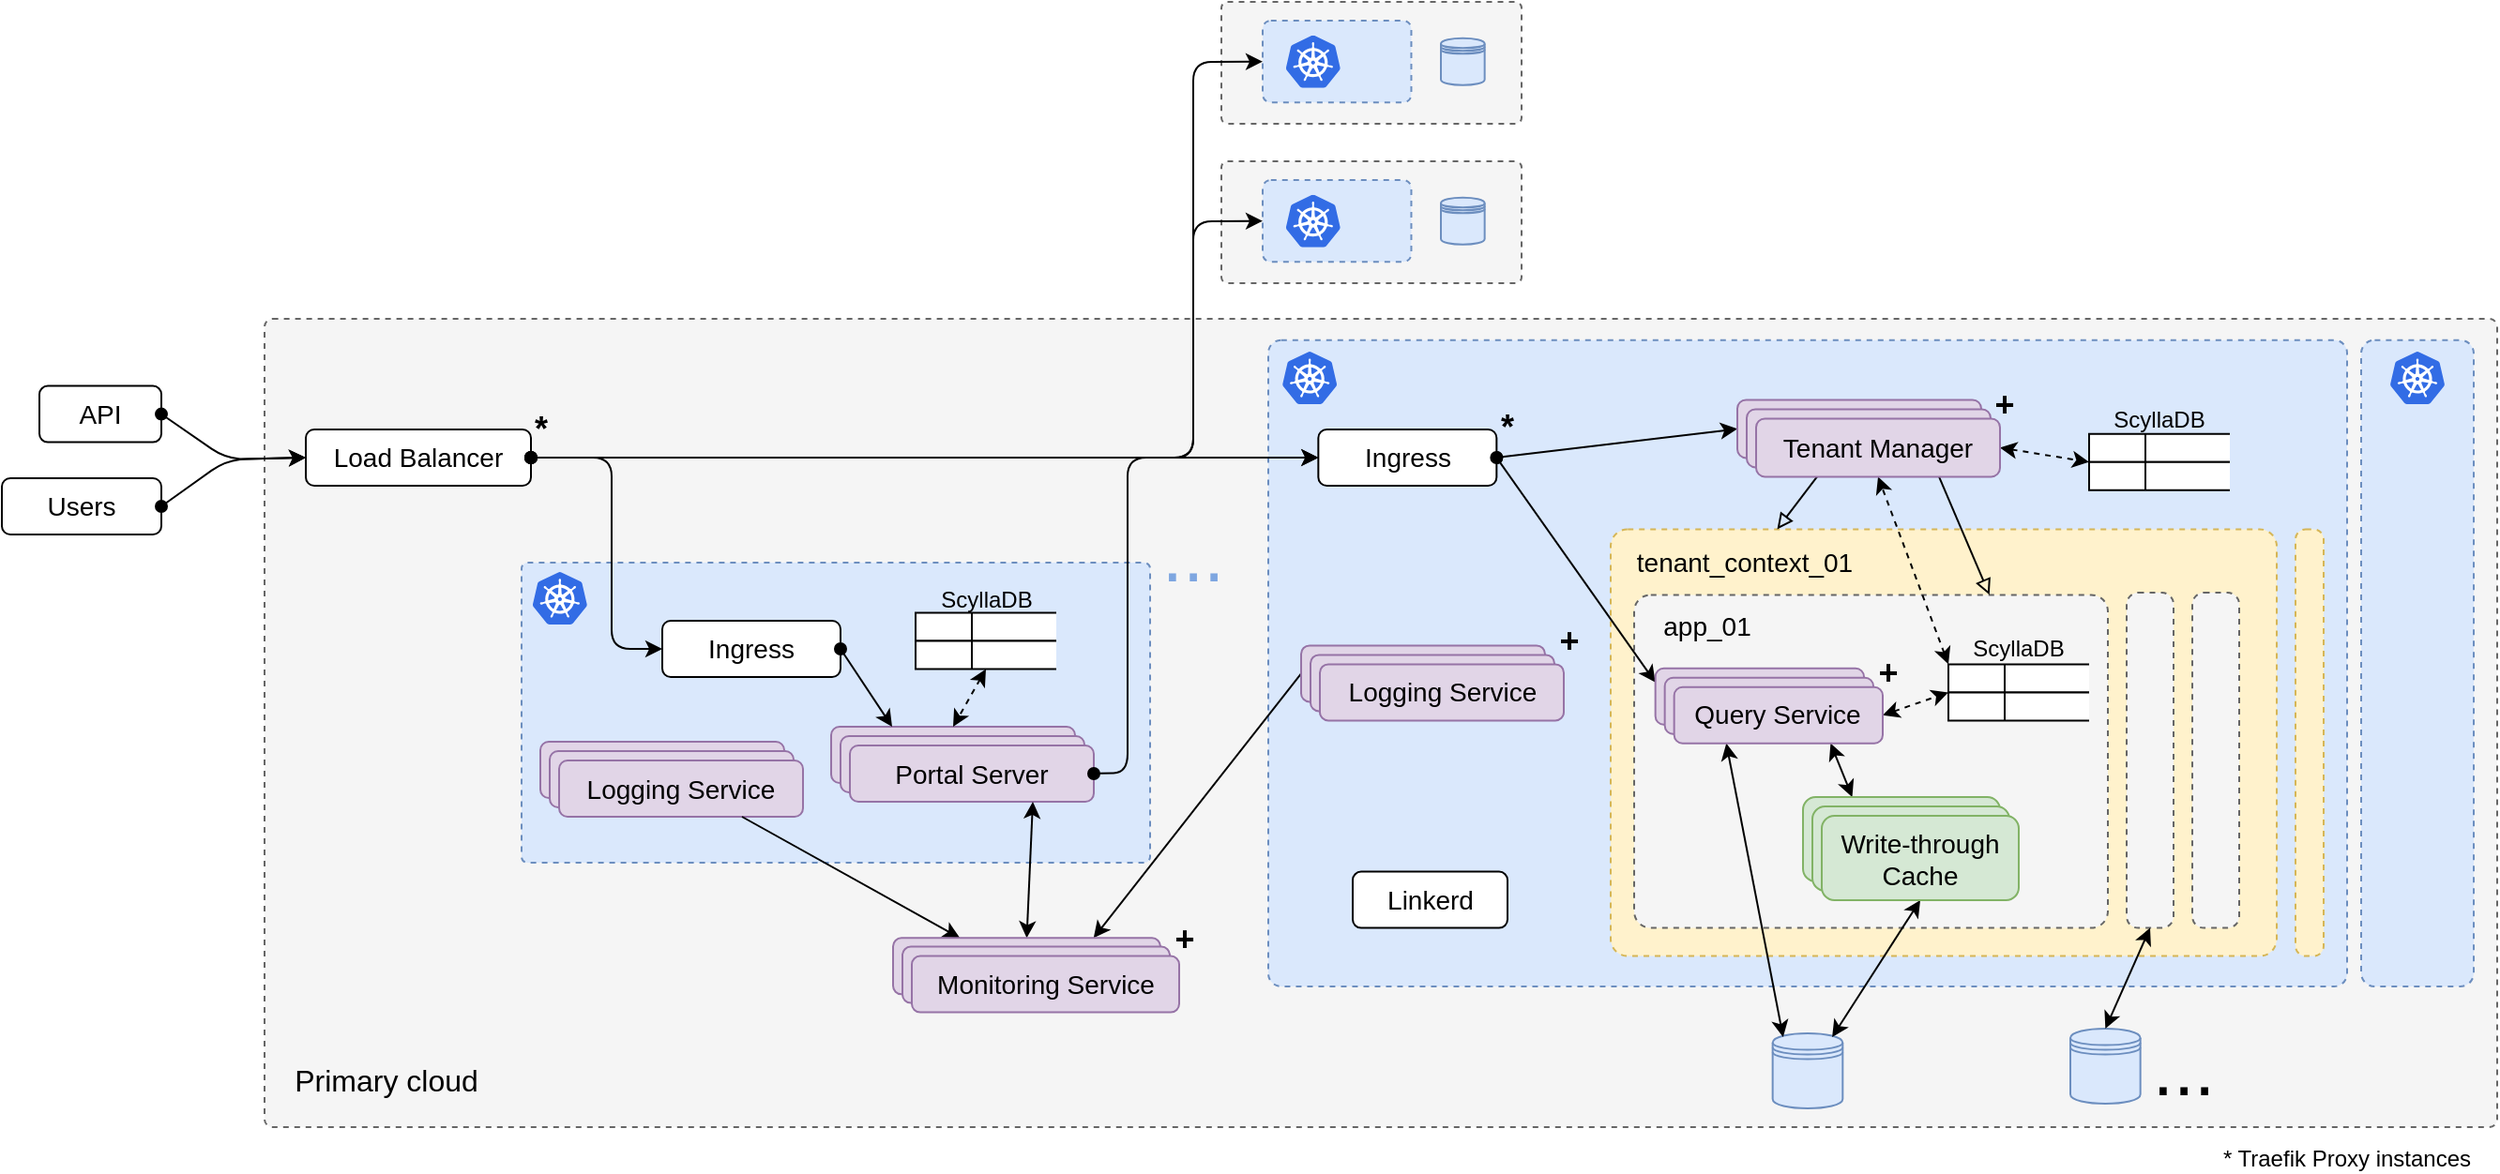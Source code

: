 <mxfile version="20.8.16" type="device" pages="4"><diagram name="Platform Architecture" id="13Lu5vKauLTbEhKu5yLn"><mxGraphModel dx="2421" dy="-1384" grid="1" gridSize="5" guides="1" tooltips="1" connect="1" arrows="1" fold="1" page="0" pageScale="1" pageWidth="1100" pageHeight="850" background="none" math="0" shadow="0"><root><mxCell id="0"/><mxCell id="1" parent="0"/><mxCell id="RDWX5XDD-FyfTgl7iB7s-86" value="" style="rounded=1;whiteSpace=wrap;html=1;strokeWidth=1;fontSize=14;fillColor=#f5f5f5;arcSize=1;strokeColor=#666666;fontColor=#333333;dashed=1;" parent="1" vertex="1"><mxGeometry x="100" y="2765" width="1190" height="431" as="geometry"/></mxCell><mxCell id="RDWX5XDD-FyfTgl7iB7s-33" value="" style="rounded=1;whiteSpace=wrap;html=1;strokeWidth=1;fontSize=14;fillColor=#dae8fc;strokeColor=#6c8ebf;arcSize=2;dashed=1;container=0;" parent="1" vertex="1"><mxGeometry x="635" y="2776.32" width="575" height="344.68" as="geometry"/></mxCell><mxCell id="RDWX5XDD-FyfTgl7iB7s-41" value="" style="rounded=1;whiteSpace=wrap;html=1;strokeWidth=1;fontSize=14;fillColor=#fff2cc;strokeColor=#d6b656;arcSize=4;dashed=1;" parent="1" vertex="1"><mxGeometry x="817.5" y="2877.19" width="355" height="227.61" as="geometry"/></mxCell><mxCell id="RDWX5XDD-FyfTgl7iB7s-43" value="" style="rounded=1;whiteSpace=wrap;html=1;strokeWidth=1;fontSize=14;arcSize=5;dashed=1;fillColor=#f5f5f5;fontColor=#333333;strokeColor=#666666;" parent="1" vertex="1"><mxGeometry x="830.0" y="2912.19" width="252.5" height="177.61" as="geometry"/></mxCell><mxCell id="RDWX5XDD-FyfTgl7iB7s-60" value="app_01" style="text;html=1;strokeColor=none;fillColor=none;align=center;verticalAlign=middle;whiteSpace=wrap;rounded=0;fontSize=14;" parent="1" vertex="1"><mxGeometry x="840.0" y="2919.57" width="57.5" height="18.42" as="geometry"/></mxCell><mxCell id="RDWX5XDD-FyfTgl7iB7s-89" value="API" style="rounded=1;whiteSpace=wrap;html=1;strokeWidth=1;fontSize=14;fillColor=default;" parent="1" vertex="1"><mxGeometry x="-20" y="2800.8" width="65" height="30" as="geometry"/></mxCell><mxCell id="RDWX5XDD-FyfTgl7iB7s-95" value="" style="sketch=0;aspect=fixed;html=1;points=[];align=center;image;fontSize=12;image=img/lib/mscae/Kubernetes.svg;rounded=1;dashed=1;strokeWidth=1;fillColor=default;" parent="1" vertex="1"><mxGeometry x="642.5" y="2782.52" width="29.17" height="28" as="geometry"/></mxCell><mxCell id="RDWX5XDD-FyfTgl7iB7s-106" value="tenant_context_01" style="text;html=1;strokeColor=none;fillColor=none;align=center;verticalAlign=middle;whiteSpace=wrap;rounded=0;fontSize=14;" parent="1" vertex="1"><mxGeometry x="825.0" y="2885.99" width="127.5" height="18.42" as="geometry"/></mxCell><mxCell id="RDWX5XDD-FyfTgl7iB7s-109" value="" style="rounded=1;whiteSpace=wrap;html=1;strokeWidth=1;fontSize=14;fillColor=#fff2cc;strokeColor=#d6b656;arcSize=36;dashed=1;" parent="1" vertex="1"><mxGeometry x="1182.5" y="2877.19" width="15" height="227.61" as="geometry"/></mxCell><mxCell id="RDWX5XDD-FyfTgl7iB7s-110" value="" style="rounded=1;whiteSpace=wrap;html=1;strokeWidth=1;fontSize=14;arcSize=25;dashed=1;fillColor=#f5f5f5;fontColor=#333333;strokeColor=#666666;" parent="1" vertex="1"><mxGeometry x="1092.5" y="2911" width="25" height="178.8" as="geometry"/></mxCell><mxCell id="RDWX5XDD-FyfTgl7iB7s-124" value="" style="endArrow=classic;startArrow=classic;html=1;rounded=0;fontSize=14;exitX=0.75;exitY=1;exitDx=0;exitDy=0;entryX=0.25;entryY=0;entryDx=0;entryDy=0;" parent="1" source="6iRF-5b4tnG1aE91RQTD-7" target="RDWX5XDD-FyfTgl7iB7s-117" edge="1"><mxGeometry width="50" height="50" relative="1" as="geometry"><mxPoint x="902.5" y="3138.19" as="sourcePoint"/><mxPoint x="952.5" y="3088.19" as="targetPoint"/></mxGeometry></mxCell><mxCell id="RDWX5XDD-FyfTgl7iB7s-127" value="" style="endArrow=classic;startArrow=classic;html=1;rounded=0;fontSize=14;exitX=1;exitY=0.5;exitDx=0;exitDy=0;entryX=0;entryY=1;entryDx=0;entryDy=0;dashed=1;" parent="1" source="6iRF-5b4tnG1aE91RQTD-7" target="RDWX5XDD-FyfTgl7iB7s-143" edge="1"><mxGeometry width="50" height="50" relative="1" as="geometry"><mxPoint x="962.5" y="2978.19" as="sourcePoint"/><mxPoint x="982.5" y="3013.88" as="targetPoint"/></mxGeometry></mxCell><mxCell id="RDWX5XDD-FyfTgl7iB7s-129" value="" style="endArrow=classic;startArrow=classic;html=1;rounded=0;dashed=1;fontSize=14;exitX=0;exitY=0;exitDx=0;exitDy=0;entryX=0.5;entryY=1;entryDx=0;entryDy=0;" parent="1" source="RDWX5XDD-FyfTgl7iB7s-143" target="6iRF-5b4tnG1aE91RQTD-11" edge="1"><mxGeometry width="50" height="50" relative="1" as="geometry"><mxPoint x="977.5" y="2723.19" as="sourcePoint"/><mxPoint x="921.5" y="2850.19" as="targetPoint"/></mxGeometry></mxCell><mxCell id="RDWX5XDD-FyfTgl7iB7s-140" value="" style="group" parent="1" vertex="1" connectable="0"><mxGeometry x="1072.5" y="2803.19" width="75" height="53.19" as="geometry"/></mxCell><mxCell id="RDWX5XDD-FyfTgl7iB7s-135" value="&lt;font style=&quot;font-size: 12px;&quot;&gt;ScyllaDB&lt;/font&gt;" style="text;html=1;strokeColor=none;fillColor=none;align=center;verticalAlign=middle;whiteSpace=wrap;rounded=0;fontSize=14;" parent="RDWX5XDD-FyfTgl7iB7s-140" vertex="1"><mxGeometry x="7.5" width="60" height="30" as="geometry"/></mxCell><mxCell id="RDWX5XDD-FyfTgl7iB7s-132" value="" style="html=1;dashed=0;whitespace=wrap;shape=mxgraph.dfd.dataStoreID;align=left;spacingLeft=3;points=[[0,0],[0.5,0],[1,0],[0,0.5],[1,0.5],[0,1],[0.5,1],[1,1]];rounded=1;strokeWidth=1;fontSize=14;fillColor=default;" parent="RDWX5XDD-FyfTgl7iB7s-140" vertex="1"><mxGeometry y="23.19" width="75" height="15" as="geometry"/></mxCell><mxCell id="RDWX5XDD-FyfTgl7iB7s-133" value="" style="html=1;dashed=0;whitespace=wrap;shape=mxgraph.dfd.dataStoreID;align=left;spacingLeft=3;points=[[0,0],[0.5,0],[1,0],[0,0.5],[1,0.5],[0,1],[0.5,1],[1,1]];rounded=1;strokeWidth=1;fontSize=14;fillColor=default;" parent="RDWX5XDD-FyfTgl7iB7s-140" vertex="1"><mxGeometry y="38.19" width="75" height="15" as="geometry"/></mxCell><mxCell id="RDWX5XDD-FyfTgl7iB7s-141" value="" style="group;rounded=1;strokeWidth=1;fontSize=12;fillColor=none;" parent="1" vertex="1" connectable="0"><mxGeometry x="997.5" y="2926" width="75" height="53.19" as="geometry"/></mxCell><mxCell id="RDWX5XDD-FyfTgl7iB7s-142" value="ScyllaDB" style="text;html=1;strokeColor=none;fillColor=none;align=center;verticalAlign=middle;whiteSpace=wrap;rounded=0;fontSize=12;" parent="RDWX5XDD-FyfTgl7iB7s-141" vertex="1"><mxGeometry x="7.5" width="60" height="30" as="geometry"/></mxCell><mxCell id="RDWX5XDD-FyfTgl7iB7s-143" value="" style="html=1;dashed=0;whitespace=wrap;shape=mxgraph.dfd.dataStoreID;align=left;spacingLeft=3;points=[[0,0],[0.5,0],[1,0],[0,0.5],[1,0.5],[0,1],[0.5,1],[1,1]];rounded=1;strokeWidth=1;fontSize=14;fillColor=default;" parent="RDWX5XDD-FyfTgl7iB7s-141" vertex="1"><mxGeometry y="23.19" width="75" height="15" as="geometry"/></mxCell><mxCell id="RDWX5XDD-FyfTgl7iB7s-144" value="" style="html=1;dashed=0;whitespace=wrap;shape=mxgraph.dfd.dataStoreID;align=left;spacingLeft=3;points=[[0,0],[0.5,0],[1,0],[0,0.5],[1,0.5],[0,1],[0.5,1],[1,1]];rounded=1;strokeWidth=1;fontSize=14;fillColor=default;" parent="RDWX5XDD-FyfTgl7iB7s-141" vertex="1"><mxGeometry y="38.19" width="75" height="15" as="geometry"/></mxCell><mxCell id="RDWX5XDD-FyfTgl7iB7s-150" value="" style="rounded=1;whiteSpace=wrap;html=1;strokeWidth=1;fontSize=14;arcSize=25;dashed=1;fillColor=#f5f5f5;fontColor=#333333;strokeColor=#666666;" parent="1" vertex="1"><mxGeometry x="1127.5" y="2911" width="25" height="178.8" as="geometry"/></mxCell><mxCell id="RDWX5XDD-FyfTgl7iB7s-151" value="" style="endArrow=classic;startArrow=classic;html=1;rounded=0;dashed=1;fontSize=12;exitX=1;exitY=0.5;exitDx=0;exitDy=0;entryX=0;entryY=0;entryDx=0;entryDy=0;" parent="1" source="6iRF-5b4tnG1aE91RQTD-11" target="RDWX5XDD-FyfTgl7iB7s-133" edge="1"><mxGeometry width="50" height="50" relative="1" as="geometry"><mxPoint x="1000.0" y="2703.19" as="sourcePoint"/><mxPoint x="1050" y="2653.19" as="targetPoint"/></mxGeometry></mxCell><mxCell id="RDWX5XDD-FyfTgl7iB7s-153" value="" style="shape=datastore;whiteSpace=wrap;html=1;rounded=1;strokeWidth=1;fontSize=12;fillColor=#dae8fc;strokeColor=#6c8ebf;" parent="1" vertex="1"><mxGeometry x="903.83" y="3146" width="37.33" height="40" as="geometry"/></mxCell><mxCell id="RDWX5XDD-FyfTgl7iB7s-159" value="" style="rounded=1;whiteSpace=wrap;html=1;strokeWidth=1;fontSize=14;fillColor=#dae8fc;strokeColor=#6c8ebf;arcSize=12;dashed=1;" parent="1" vertex="1"><mxGeometry x="1217.5" y="2776.32" width="60" height="344.68" as="geometry"/></mxCell><mxCell id="RDWX5XDD-FyfTgl7iB7s-160" value="" style="sketch=0;aspect=fixed;html=1;points=[];align=center;image;fontSize=12;image=img/lib/mscae/Kubernetes.svg;rounded=1;dashed=1;strokeWidth=1;fillColor=default;" parent="1" vertex="1"><mxGeometry x="1232.92" y="2782.52" width="29.17" height="28" as="geometry"/></mxCell><mxCell id="RDWX5XDD-FyfTgl7iB7s-222" value="" style="endArrow=classic;html=1;rounded=0;fontSize=14;startArrow=oval;startFill=1;exitX=1;exitY=0.5;exitDx=0;exitDy=0;entryX=0;entryY=0.25;entryDx=0;entryDy=0;" parent="1" source="RDWX5XDD-FyfTgl7iB7s-37" target="RDWX5XDD-FyfTgl7iB7s-45" edge="1"><mxGeometry width="50" height="50" relative="1" as="geometry"><mxPoint x="756.67" y="2877" as="sourcePoint"/><mxPoint x="862.5" y="2876.69" as="targetPoint"/></mxGeometry></mxCell><mxCell id="OccZ6awrL17pNe-fuhJc-18" value="" style="endArrow=classic;startArrow=classic;html=1;rounded=0;fontSize=14;exitX=0.25;exitY=1;exitDx=0;exitDy=0;entryX=0.15;entryY=0.05;entryDx=0;entryDy=0;entryPerimeter=0;" parent="1" source="6iRF-5b4tnG1aE91RQTD-7" target="RDWX5XDD-FyfTgl7iB7s-153" edge="1"><mxGeometry width="50" height="50" relative="1" as="geometry"><mxPoint x="867.497" y="3027.58" as="sourcePoint"/><mxPoint x="876.54" y="3071" as="targetPoint"/></mxGeometry></mxCell><mxCell id="RDWX5XDD-FyfTgl7iB7s-125" value="" style="endArrow=classic;startArrow=classic;html=1;rounded=0;fontSize=14;entryX=0.5;entryY=1;entryDx=0;entryDy=0;exitX=0.85;exitY=0.05;exitDx=0;exitDy=0;strokeWidth=1;exitPerimeter=0;" parent="1" source="RDWX5XDD-FyfTgl7iB7s-153" target="6iRF-5b4tnG1aE91RQTD-9" edge="1"><mxGeometry width="50" height="50" relative="1" as="geometry"><mxPoint x="951.64" y="3216" as="sourcePoint"/><mxPoint x="957.5" y="3346" as="targetPoint"/></mxGeometry></mxCell><mxCell id="AYlEcRTt_3G5RMjaq9cM-1" value="&lt;b&gt;&lt;font style=&quot;font-size: 18px;&quot;&gt;*&lt;/font&gt;&lt;/b&gt;" style="text;html=1;strokeColor=none;fillColor=none;align=center;verticalAlign=middle;whiteSpace=wrap;rounded=0;fontSize=12;" parent="1" vertex="1"><mxGeometry x="754.5" y="2815.8" width="15" height="15" as="geometry"/></mxCell><mxCell id="AYlEcRTt_3G5RMjaq9cM-4" value="&lt;font style=&quot;font-size: 12px;&quot;&gt;* Traefik Proxy instances&lt;/font&gt;" style="text;html=1;strokeColor=none;fillColor=none;align=center;verticalAlign=middle;whiteSpace=wrap;rounded=0;fontSize=12;" parent="1" vertex="1"><mxGeometry x="1130.0" y="3205" width="160" height="15" as="geometry"/></mxCell><mxCell id="y9n_tLY46rqI0sZf5Gn6-2" value="" style="endArrow=block;html=1;rounded=0;strokeWidth=1;fontFamily=Helvetica;fontSize=10;fontColor=default;exitX=0.75;exitY=1;exitDx=0;exitDy=0;entryX=0.75;entryY=0;entryDx=0;entryDy=0;endFill=0;startArrow=none;startFill=0;" parent="1" source="6iRF-5b4tnG1aE91RQTD-11" target="RDWX5XDD-FyfTgl7iB7s-43" edge="1"><mxGeometry width="50" height="50" relative="1" as="geometry"><mxPoint x="722.5" y="3064.8" as="sourcePoint"/><mxPoint x="772.5" y="3014.8" as="targetPoint"/></mxGeometry></mxCell><mxCell id="RDWX5XDD-FyfTgl7iB7s-37" value="Ingress" style="rounded=1;whiteSpace=wrap;html=1;strokeWidth=1;fontSize=14;fillColor=default;" parent="1" vertex="1"><mxGeometry x="661.67" y="2824" width="95" height="30" as="geometry"/></mxCell><mxCell id="y9n_tLY46rqI0sZf5Gn6-9" value="" style="endArrow=block;html=1;rounded=0;strokeWidth=1;fontFamily=Helvetica;fontSize=10;fontColor=default;exitX=0.25;exitY=1;exitDx=0;exitDy=0;entryX=0.25;entryY=0;entryDx=0;entryDy=0;endFill=0;" parent="1" source="6iRF-5b4tnG1aE91RQTD-11" target="RDWX5XDD-FyfTgl7iB7s-41" edge="1"><mxGeometry width="50" height="50" relative="1" as="geometry"><mxPoint x="892.5" y="2909.8" as="sourcePoint"/><mxPoint x="942.5" y="2859.8" as="targetPoint"/></mxGeometry></mxCell><mxCell id="y9n_tLY46rqI0sZf5Gn6-10" value="" style="shape=datastore;whiteSpace=wrap;html=1;rounded=1;strokeWidth=1;fontSize=12;fillColor=#dae8fc;strokeColor=#6c8ebf;" parent="1" vertex="1"><mxGeometry x="1062.5" y="3143.5" width="37.33" height="40" as="geometry"/></mxCell><mxCell id="y9n_tLY46rqI0sZf5Gn6-12" value="" style="endArrow=classic;startArrow=classic;html=1;rounded=0;strokeWidth=1;fontFamily=Helvetica;fontSize=10;fontColor=default;entryX=0.5;entryY=1;entryDx=0;entryDy=0;exitX=0.5;exitY=0;exitDx=0;exitDy=0;" parent="1" source="y9n_tLY46rqI0sZf5Gn6-10" target="RDWX5XDD-FyfTgl7iB7s-110" edge="1"><mxGeometry width="50" height="50" relative="1" as="geometry"><mxPoint x="1072.5" y="3266" as="sourcePoint"/><mxPoint x="1122.5" y="3216" as="targetPoint"/></mxGeometry></mxCell><mxCell id="y9n_tLY46rqI0sZf5Gn6-16" value="&lt;font style=&quot;font-size: 40px;&quot;&gt;...&lt;/font&gt;" style="text;html=1;strokeColor=none;fillColor=none;align=center;verticalAlign=middle;whiteSpace=wrap;rounded=0;fontSize=10;fontFamily=Helvetica;fontColor=default;" parent="1" vertex="1"><mxGeometry x="1092.5" y="3141" width="60" height="45" as="geometry"/></mxCell><mxCell id="y9n_tLY46rqI0sZf5Gn6-17" style="edgeStyle=orthogonalEdgeStyle;rounded=0;orthogonalLoop=1;jettySize=auto;html=1;exitX=0.5;exitY=1;exitDx=0;exitDy=0;strokeWidth=1;fontFamily=Helvetica;fontSize=40;fontColor=default;startArrow=oval;startFill=1;" parent="1" source="y9n_tLY46rqI0sZf5Gn6-16" target="y9n_tLY46rqI0sZf5Gn6-16" edge="1"><mxGeometry relative="1" as="geometry"/></mxCell><mxCell id="gndjf9A4749m74AImuGC-2" value="" style="group;arcSize=0;" parent="1" vertex="1" connectable="0"><mxGeometry x="610" y="2596" width="160" height="65" as="geometry"/></mxCell><mxCell id="gndjf9A4749m74AImuGC-3" value="" style="rounded=1;whiteSpace=wrap;html=1;strokeWidth=1;fontSize=14;fillColor=#f5f5f5;arcSize=5;strokeColor=#666666;fontColor=#333333;dashed=1;" parent="gndjf9A4749m74AImuGC-2" vertex="1"><mxGeometry width="160" height="65" as="geometry"/></mxCell><mxCell id="gndjf9A4749m74AImuGC-4" value="" style="rounded=1;whiteSpace=wrap;html=1;strokeWidth=1;fontSize=14;fillColor=#dae8fc;strokeColor=#6c8ebf;arcSize=10;dashed=1;" parent="gndjf9A4749m74AImuGC-2" vertex="1"><mxGeometry x="22" y="10" width="79.23" height="43.68" as="geometry"/></mxCell><mxCell id="gndjf9A4749m74AImuGC-5" value="" style="sketch=0;aspect=fixed;html=1;points=[];align=center;image;fontSize=12;image=img/lib/mscae/Kubernetes.svg;rounded=1;dashed=1;strokeWidth=1;fillColor=default;" parent="gndjf9A4749m74AImuGC-2" vertex="1"><mxGeometry x="34.307" y="17.84" width="29.17" height="28" as="geometry"/></mxCell><mxCell id="gndjf9A4749m74AImuGC-6" value="" style="shape=datastore;whiteSpace=wrap;html=1;rounded=1;strokeWidth=1;fontSize=12;fillColor=#dae8fc;strokeColor=#6c8ebf;" parent="gndjf9A4749m74AImuGC-2" vertex="1"><mxGeometry x="117" y="19.34" width="23.33" height="25" as="geometry"/></mxCell><mxCell id="GyIweR9CD8-MbjPU6KSw-1" value="" style="rounded=1;whiteSpace=wrap;html=1;strokeWidth=1;fontSize=14;fillColor=#dae8fc;strokeColor=#6c8ebf;arcSize=2;dashed=1;container=0;" parent="1" vertex="1"><mxGeometry x="237" y="2895" width="335" height="160" as="geometry"/></mxCell><mxCell id="RDWX5XDD-FyfTgl7iB7s-40" value="Load Balancer" style="rounded=1;whiteSpace=wrap;html=1;strokeWidth=1;fontSize=14;fillColor=default;" parent="1" vertex="1"><mxGeometry x="122" y="2824" width="120" height="30" as="geometry"/></mxCell><mxCell id="RDWX5XDD-FyfTgl7iB7s-87" value="&lt;font style=&quot;font-size: 16px;&quot;&gt;Primary cloud&lt;/font&gt;" style="text;html=1;strokeColor=none;fillColor=none;align=center;verticalAlign=middle;whiteSpace=wrap;rounded=0;fontSize=14;" parent="1" vertex="1"><mxGeometry x="115" y="3156" width="100" height="30" as="geometry"/></mxCell><mxCell id="RDWX5XDD-FyfTgl7iB7s-94" value="" style="endArrow=classic;html=1;rounded=0;fontSize=14;startArrow=oval;startFill=1;exitX=1;exitY=0.5;exitDx=0;exitDy=0;entryX=0;entryY=0.5;entryDx=0;entryDy=0;" parent="1" source="RDWX5XDD-FyfTgl7iB7s-40" target="RDWX5XDD-FyfTgl7iB7s-37" edge="1"><mxGeometry width="50" height="50" relative="1" as="geometry"><mxPoint x="250.0" y="2799" as="sourcePoint"/><mxPoint x="328" y="2799" as="targetPoint"/></mxGeometry></mxCell><mxCell id="AYlEcRTt_3G5RMjaq9cM-3" value="&lt;b&gt;&lt;font style=&quot;font-size: 18px;&quot;&gt;*&lt;/font&gt;&lt;/b&gt;" style="text;html=1;strokeColor=none;fillColor=none;align=center;verticalAlign=middle;whiteSpace=wrap;rounded=0;fontSize=12;" parent="1" vertex="1"><mxGeometry x="239.5" y="2816.19" width="15" height="15" as="geometry"/></mxCell><mxCell id="dkst31sD9ACUbi-pTjOm-6" value="" style="endArrow=classic;html=1;fontSize=14;startArrow=oval;startFill=1;entryX=0;entryY=0.5;entryDx=0;entryDy=0;exitX=1;exitY=0.5;exitDx=0;exitDy=0;rounded=1;" parent="1" source="RDWX5XDD-FyfTgl7iB7s-40" target="gndjf9A4749m74AImuGC-4" edge="1"><mxGeometry width="50" height="50" relative="1" as="geometry"><mxPoint x="468" y="2881" as="sourcePoint"/><mxPoint x="578.77" y="2627.84" as="targetPoint"/><Array as="points"><mxPoint x="595" y="2839"/><mxPoint x="595" y="2628"/></Array></mxGeometry></mxCell><mxCell id="RDWX5XDD-FyfTgl7iB7s-90" value="" style="endArrow=classic;html=1;rounded=1;fontSize=14;startArrow=oval;startFill=1;exitX=1;exitY=0.5;exitDx=0;exitDy=0;entryX=0;entryY=0.5;entryDx=0;entryDy=0;" parent="1" source="RDWX5XDD-FyfTgl7iB7s-89" target="RDWX5XDD-FyfTgl7iB7s-40" edge="1"><mxGeometry width="50" height="50" relative="1" as="geometry"><mxPoint x="80" y="2825" as="sourcePoint"/><mxPoint x="160" y="2839" as="targetPoint"/><Array as="points"><mxPoint x="80" y="2840"/></Array></mxGeometry></mxCell><mxCell id="GyIweR9CD8-MbjPU6KSw-3" value="" style="sketch=0;aspect=fixed;html=1;points=[];align=center;image;fontSize=12;image=img/lib/mscae/Kubernetes.svg;rounded=1;dashed=1;strokeWidth=1;fillColor=default;" parent="1" vertex="1"><mxGeometry x="242.83" y="2900" width="29.17" height="28" as="geometry"/></mxCell><mxCell id="GyIweR9CD8-MbjPU6KSw-9" value="" style="endArrow=classic;html=1;rounded=0;fontSize=14;startArrow=oval;startFill=1;exitX=1;exitY=0.5;exitDx=0;exitDy=0;entryX=0;entryY=0.5;entryDx=0;entryDy=0;" parent="1" source="RDWX5XDD-FyfTgl7iB7s-37" target="RDWX5XDD-FyfTgl7iB7s-23" edge="1"><mxGeometry width="50" height="50" relative="1" as="geometry"><mxPoint x="756.67" y="2877" as="sourcePoint"/><mxPoint x="827.5" y="2804.3" as="targetPoint"/></mxGeometry></mxCell><mxCell id="GyIweR9CD8-MbjPU6KSw-6" value="" style="endArrow=classic;html=1;rounded=1;fontSize=14;startArrow=oval;startFill=1;entryX=0;entryY=0.5;entryDx=0;entryDy=0;exitX=1;exitY=0.5;exitDx=0;exitDy=0;" parent="1" source="RDWX5XDD-FyfTgl7iB7s-40" target="iUEphsFziNv8feVCyu11-1" edge="1"><mxGeometry width="50" height="50" relative="1" as="geometry"><mxPoint x="230" y="2841" as="sourcePoint"/><mxPoint x="115" y="2844" as="targetPoint"/><Array as="points"><mxPoint x="285" y="2839"/><mxPoint x="285" y="2941"/></Array></mxGeometry></mxCell><mxCell id="GyIweR9CD8-MbjPU6KSw-15" value="Users" style="rounded=1;whiteSpace=wrap;html=1;strokeWidth=1;fontSize=14;fillColor=default;" parent="1" vertex="1"><mxGeometry x="-40" y="2850" width="85" height="30" as="geometry"/></mxCell><mxCell id="GyIweR9CD8-MbjPU6KSw-16" value="" style="endArrow=classic;html=1;rounded=1;fontSize=14;startArrow=oval;startFill=1;exitX=1;exitY=0.5;exitDx=0;exitDy=0;entryX=0;entryY=0.5;entryDx=0;entryDy=0;" parent="1" source="GyIweR9CD8-MbjPU6KSw-15" target="RDWX5XDD-FyfTgl7iB7s-40" edge="1"><mxGeometry width="50" height="50" relative="1" as="geometry"><mxPoint x="50" y="2844" as="sourcePoint"/><mxPoint x="107.5" y="2953.88" as="targetPoint"/><Array as="points"><mxPoint x="80" y="2840"/></Array></mxGeometry></mxCell><mxCell id="WnIZvKVjI9IbXjmmvEm0-1" value="" style="group" parent="1" vertex="1" connectable="0"><mxGeometry x="402" y="2982.5" width="140" height="40" as="geometry"/></mxCell><mxCell id="y9n_tLY46rqI0sZf5Gn6-18" value="Tenant Manager" style="rounded=1;whiteSpace=wrap;html=1;hachureGap=4;strokeWidth=1;fontFamily=Helvetica;fontSize=14;labelBackgroundColor=none;container=0;fillColor=#e1d5e7;strokeColor=#9673a6;" parent="WnIZvKVjI9IbXjmmvEm0-1" vertex="1"><mxGeometry width="130" height="30" as="geometry"/></mxCell><mxCell id="y9n_tLY46rqI0sZf5Gn6-19" value="Tenant Manager" style="rounded=1;whiteSpace=wrap;html=1;hachureGap=4;strokeWidth=1;fontFamily=Helvetica;fontSize=14;labelBackgroundColor=none;container=0;fillColor=#e1d5e7;strokeColor=#9673a6;" parent="WnIZvKVjI9IbXjmmvEm0-1" vertex="1"><mxGeometry x="5" y="5" width="130" height="30" as="geometry"/></mxCell><mxCell id="y9n_tLY46rqI0sZf5Gn6-20" value="Portal Server" style="rounded=1;whiteSpace=wrap;html=1;hachureGap=4;strokeWidth=1;fontFamily=Helvetica;fontSize=14;labelBackgroundColor=none;container=0;fillColor=#e1d5e7;strokeColor=#9673a6;" parent="WnIZvKVjI9IbXjmmvEm0-1" vertex="1"><mxGeometry x="10" y="10" width="130" height="30" as="geometry"/></mxCell><mxCell id="WnIZvKVjI9IbXjmmvEm0-2" value="" style="endArrow=classic;html=1;rounded=1;strokeWidth=1;fontFamily=Helvetica;fontSize=14;fontColor=#000000;exitX=0.75;exitY=1;exitDx=0;exitDy=0;entryX=0.5;entryY=0;entryDx=0;entryDy=0;startArrow=classic;startFill=1;" parent="1" source="y9n_tLY46rqI0sZf5Gn6-20" target="RDWX5XDD-FyfTgl7iB7s-210" edge="1"><mxGeometry width="50" height="50" relative="1" as="geometry"><mxPoint x="15" y="3026" as="sourcePoint"/><mxPoint x="65" y="2976" as="targetPoint"/></mxGeometry></mxCell><mxCell id="WnIZvKVjI9IbXjmmvEm0-7" value="" style="endArrow=classic;html=1;rounded=1;strokeWidth=1;fontFamily=Helvetica;fontSize=14;fontColor=#000000;exitX=0;exitY=0.5;exitDx=0;exitDy=0;entryX=0.75;entryY=0;entryDx=0;entryDy=0;" parent="1" source="QqTjyxue5NFbDKTm1wYa-1" target="RDWX5XDD-FyfTgl7iB7s-210" edge="1"><mxGeometry width="50" height="50" relative="1" as="geometry"><mxPoint x="726.08" y="2861.2" as="sourcePoint"/><mxPoint x="743.08" y="2811.2" as="targetPoint"/></mxGeometry></mxCell><mxCell id="GyIweR9CD8-MbjPU6KSw-8" value="" style="endArrow=classic;html=1;rounded=1;fontSize=14;startArrow=oval;startFill=1;exitX=1;exitY=0.5;exitDx=0;exitDy=0;entryX=0;entryY=0.5;entryDx=0;entryDy=0;" parent="1" source="y9n_tLY46rqI0sZf5Gn6-20" target="RDWX5XDD-FyfTgl7iB7s-37" edge="1"><mxGeometry width="50" height="50" relative="1" as="geometry"><mxPoint x="-37" y="2844" as="sourcePoint"/><mxPoint x="28" y="2844" as="targetPoint"/><Array as="points"><mxPoint x="560" y="3007"/><mxPoint x="560" y="2839"/></Array></mxGeometry></mxCell><mxCell id="vUIQ_2Nw32egdsmKc1tf-1" value="" style="group" parent="1" vertex="1" connectable="0"><mxGeometry x="920.0" y="3020" width="115" height="55" as="geometry"/></mxCell><mxCell id="RDWX5XDD-FyfTgl7iB7s-117" value="Write-through&lt;br&gt;Cache" style="rounded=1;whiteSpace=wrap;html=1;strokeWidth=1;fontSize=14;fillColor=#d5e8d4;strokeColor=#82b366;" parent="vUIQ_2Nw32egdsmKc1tf-1" vertex="1"><mxGeometry width="105" height="45" as="geometry"/></mxCell><mxCell id="6iRF-5b4tnG1aE91RQTD-8" value="Write-through&lt;br&gt;Cache" style="rounded=1;whiteSpace=wrap;html=1;strokeWidth=1;fontSize=14;fillColor=#d5e8d4;strokeColor=#82b366;" parent="vUIQ_2Nw32egdsmKc1tf-1" vertex="1"><mxGeometry x="5" y="5" width="105" height="45" as="geometry"/></mxCell><mxCell id="6iRF-5b4tnG1aE91RQTD-9" value="Write-through&lt;br&gt;Cache" style="rounded=1;whiteSpace=wrap;html=1;strokeWidth=1;fontSize=14;fillColor=#d5e8d4;strokeColor=#82b366;" parent="vUIQ_2Nw32egdsmKc1tf-1" vertex="1"><mxGeometry x="10" y="10" width="105" height="45" as="geometry"/></mxCell><mxCell id="TZ_eQfiv-NWPgR1YP82P-1" value="" style="group" parent="1" vertex="1" connectable="0"><mxGeometry x="885.0" y="2803.19" width="150" height="46" as="geometry"/></mxCell><mxCell id="RDWX5XDD-FyfTgl7iB7s-23" value="Tenant Manager" style="rounded=1;whiteSpace=wrap;html=1;hachureGap=4;strokeWidth=1;fontFamily=Helvetica;fontSize=14;labelBackgroundColor=none;container=0;fillColor=#e1d5e7;strokeColor=#9673a6;" parent="TZ_eQfiv-NWPgR1YP82P-1" vertex="1"><mxGeometry y="5" width="130" height="31" as="geometry"/></mxCell><mxCell id="6iRF-5b4tnG1aE91RQTD-10" value="Tenant Manager" style="rounded=1;whiteSpace=wrap;html=1;hachureGap=4;strokeWidth=1;fontFamily=Helvetica;fontSize=14;labelBackgroundColor=none;container=0;fillColor=#e1d5e7;strokeColor=#9673a6;" parent="TZ_eQfiv-NWPgR1YP82P-1" vertex="1"><mxGeometry x="5" y="10" width="130" height="31" as="geometry"/></mxCell><mxCell id="6iRF-5b4tnG1aE91RQTD-11" value="Tenant Manager" style="rounded=1;whiteSpace=wrap;html=1;hachureGap=4;strokeWidth=1;fontFamily=Helvetica;fontSize=14;labelBackgroundColor=none;container=0;fillColor=#e1d5e7;strokeColor=#9673a6;" parent="TZ_eQfiv-NWPgR1YP82P-1" vertex="1"><mxGeometry x="10" y="15" width="130" height="31" as="geometry"/></mxCell><mxCell id="y9n_tLY46rqI0sZf5Gn6-23" value="&lt;b&gt;&lt;font style=&quot;font-size: 18px;&quot;&gt;+&lt;/font&gt;&lt;/b&gt;" style="text;html=1;strokeColor=none;fillColor=none;align=center;verticalAlign=middle;whiteSpace=wrap;rounded=0;fontSize=12;" parent="TZ_eQfiv-NWPgR1YP82P-1" vertex="1"><mxGeometry x="135" width="15" height="15" as="geometry"/></mxCell><mxCell id="TZ_eQfiv-NWPgR1YP82P-2" value="" style="group" parent="1" vertex="1" connectable="0"><mxGeometry x="841.33" y="2946.38" width="131.17" height="45" as="geometry"/></mxCell><mxCell id="RDWX5XDD-FyfTgl7iB7s-45" value="Query Service" style="rounded=1;whiteSpace=wrap;html=1;strokeWidth=1;fontSize=14;fillColor=#e1d5e7;strokeColor=#9673a6;" parent="TZ_eQfiv-NWPgR1YP82P-2" vertex="1"><mxGeometry y="5" width="111.17" height="30" as="geometry"/></mxCell><mxCell id="RDWX5XDD-FyfTgl7iB7s-154" value="&lt;b&gt;&lt;font style=&quot;font-size: 18px;&quot;&gt;+&lt;/font&gt;&lt;/b&gt;" style="text;html=1;strokeColor=none;fillColor=none;align=center;verticalAlign=middle;whiteSpace=wrap;rounded=0;fontSize=12;" parent="TZ_eQfiv-NWPgR1YP82P-2" vertex="1"><mxGeometry x="116.17" width="15" height="15" as="geometry"/></mxCell><mxCell id="6iRF-5b4tnG1aE91RQTD-3" value="Query Service" style="rounded=1;whiteSpace=wrap;html=1;strokeWidth=1;fontSize=14;fillColor=#e1d5e7;strokeColor=#9673a6;" parent="TZ_eQfiv-NWPgR1YP82P-2" vertex="1"><mxGeometry x="5" y="10" width="111.17" height="30" as="geometry"/></mxCell><mxCell id="6iRF-5b4tnG1aE91RQTD-7" value="Query Service" style="rounded=1;whiteSpace=wrap;html=1;strokeWidth=1;fontSize=14;fillColor=#e1d5e7;strokeColor=#9673a6;" parent="TZ_eQfiv-NWPgR1YP82P-2" vertex="1"><mxGeometry x="10" y="15" width="111.17" height="30" as="geometry"/></mxCell><mxCell id="eF_lZ1PlToONWH7wNHDt-1" value="" style="group" parent="1" vertex="1" connectable="0"><mxGeometry x="652.5" y="2929.19" width="150" height="50" as="geometry"/></mxCell><mxCell id="QqTjyxue5NFbDKTm1wYa-1" value="Logging Service" style="rounded=1;whiteSpace=wrap;html=1;labelBackgroundColor=none;strokeWidth=1;fontSize=14;fillColor=#e1d5e7;strokeColor=#9673a6;" parent="eF_lZ1PlToONWH7wNHDt-1" vertex="1"><mxGeometry y="10" width="130" height="30" as="geometry"/></mxCell><mxCell id="WnIZvKVjI9IbXjmmvEm0-5" value="Logging Service" style="rounded=1;whiteSpace=wrap;html=1;labelBackgroundColor=none;strokeWidth=1;fontSize=14;fillColor=#e1d5e7;strokeColor=#9673a6;" parent="eF_lZ1PlToONWH7wNHDt-1" vertex="1"><mxGeometry x="5" y="15" width="130" height="30" as="geometry"/></mxCell><mxCell id="WnIZvKVjI9IbXjmmvEm0-6" value="Logging Service" style="rounded=1;whiteSpace=wrap;html=1;labelBackgroundColor=none;strokeWidth=1;fontSize=14;fillColor=#e1d5e7;strokeColor=#9673a6;" parent="eF_lZ1PlToONWH7wNHDt-1" vertex="1"><mxGeometry x="10" y="20" width="130" height="30" as="geometry"/></mxCell><mxCell id="yIr24u9srL0kzk2Sfsnv-1" value="&lt;b style=&quot;border-color: var(--border-color);&quot;&gt;&lt;font style=&quot;border-color: var(--border-color); font-size: 18px;&quot;&gt;+&lt;/font&gt;&lt;/b&gt;" style="text;html=1;strokeColor=none;fillColor=none;align=center;verticalAlign=middle;whiteSpace=wrap;rounded=0;fontSize=12;" parent="eF_lZ1PlToONWH7wNHDt-1" vertex="1"><mxGeometry x="135" width="15" height="15" as="geometry"/></mxCell><mxCell id="eF_lZ1PlToONWH7wNHDt-7" value="" style="group" parent="1" vertex="1" connectable="0"><mxGeometry x="247" y="2990.5" width="140" height="40" as="geometry"/></mxCell><mxCell id="eF_lZ1PlToONWH7wNHDt-3" value="Logging Service" style="rounded=1;whiteSpace=wrap;html=1;labelBackgroundColor=none;strokeWidth=1;fontSize=14;fillColor=#e1d5e7;strokeColor=#9673a6;" parent="eF_lZ1PlToONWH7wNHDt-7" vertex="1"><mxGeometry width="130" height="30" as="geometry"/></mxCell><mxCell id="eF_lZ1PlToONWH7wNHDt-4" value="Logging Service" style="rounded=1;whiteSpace=wrap;html=1;labelBackgroundColor=none;strokeWidth=1;fontSize=14;fillColor=#e1d5e7;strokeColor=#9673a6;" parent="eF_lZ1PlToONWH7wNHDt-7" vertex="1"><mxGeometry x="5" y="5" width="130" height="30" as="geometry"/></mxCell><mxCell id="eF_lZ1PlToONWH7wNHDt-5" value="Logging Service" style="rounded=1;whiteSpace=wrap;html=1;labelBackgroundColor=none;strokeWidth=1;fontSize=14;fillColor=#e1d5e7;strokeColor=#9673a6;" parent="eF_lZ1PlToONWH7wNHDt-7" vertex="1"><mxGeometry x="10" y="10" width="130" height="30" as="geometry"/></mxCell><mxCell id="RwDpsuxtMx0V7TZoEzCH-1" value="" style="endArrow=classic;html=1;rounded=0;exitX=0.75;exitY=1;exitDx=0;exitDy=0;entryX=0.25;entryY=0;entryDx=0;entryDy=0;" parent="1" source="eF_lZ1PlToONWH7wNHDt-5" target="RDWX5XDD-FyfTgl7iB7s-210" edge="1"><mxGeometry width="50" height="50" relative="1" as="geometry"><mxPoint x="217" y="3105" as="sourcePoint"/><mxPoint x="267" y="3055" as="targetPoint"/></mxGeometry></mxCell><mxCell id="RwDpsuxtMx0V7TZoEzCH-2" value="&lt;font style=&quot;font-size: 40px;&quot;&gt;...&lt;/font&gt;" style="text;html=1;strokeColor=none;fillColor=none;align=center;verticalAlign=middle;whiteSpace=wrap;rounded=0;fontSize=10;fontFamily=Helvetica;fontColor=#7EA6E0;" parent="1" vertex="1"><mxGeometry x="565.0" y="2867.19" width="60" height="45" as="geometry"/></mxCell><mxCell id="RwDpsuxtMx0V7TZoEzCH-3" value="" style="group" parent="1" vertex="1" connectable="0"><mxGeometry x="447.0" y="2898.6" width="75" height="53.19" as="geometry"/></mxCell><mxCell id="RwDpsuxtMx0V7TZoEzCH-4" value="&lt;font style=&quot;font-size: 12px;&quot;&gt;ScyllaDB&lt;/font&gt;" style="text;html=1;strokeColor=none;fillColor=none;align=center;verticalAlign=middle;whiteSpace=wrap;rounded=0;fontSize=14;" parent="RwDpsuxtMx0V7TZoEzCH-3" vertex="1"><mxGeometry x="7.5" width="60" height="30" as="geometry"/></mxCell><mxCell id="RwDpsuxtMx0V7TZoEzCH-5" value="" style="html=1;dashed=0;whitespace=wrap;shape=mxgraph.dfd.dataStoreID;align=left;spacingLeft=3;points=[[0,0],[0.5,0],[1,0],[0,0.5],[1,0.5],[0,1],[0.5,1],[1,1]];rounded=1;strokeWidth=1;fontSize=14;fillColor=default;" parent="RwDpsuxtMx0V7TZoEzCH-3" vertex="1"><mxGeometry y="23.19" width="75" height="15" as="geometry"/></mxCell><mxCell id="RwDpsuxtMx0V7TZoEzCH-6" value="" style="html=1;dashed=0;whitespace=wrap;shape=mxgraph.dfd.dataStoreID;align=left;spacingLeft=3;points=[[0,0],[0.5,0],[1,0],[0,0.5],[1,0.5],[0,1],[0.5,1],[1,1]];rounded=1;strokeWidth=1;fontSize=14;fillColor=default;" parent="RwDpsuxtMx0V7TZoEzCH-3" vertex="1"><mxGeometry y="38.19" width="75" height="15" as="geometry"/></mxCell><mxCell id="RwDpsuxtMx0V7TZoEzCH-7" value="" style="endArrow=classic;startArrow=classic;html=1;rounded=0;dashed=1;fontSize=12;exitX=0.5;exitY=1;exitDx=0;exitDy=0;entryX=0.5;entryY=0;entryDx=0;entryDy=0;" parent="1" source="RwDpsuxtMx0V7TZoEzCH-6" target="y9n_tLY46rqI0sZf5Gn6-18" edge="1"><mxGeometry width="50" height="50" relative="1" as="geometry"><mxPoint x="957.5" y="2868.69" as="sourcePoint"/><mxPoint x="1005" y="2876.38" as="targetPoint"/></mxGeometry></mxCell><mxCell id="iUEphsFziNv8feVCyu11-1" value="Ingress" style="rounded=1;whiteSpace=wrap;html=1;strokeWidth=1;fontSize=14;fillColor=default;" parent="1" vertex="1"><mxGeometry x="312.0" y="2926" width="95" height="30" as="geometry"/></mxCell><mxCell id="iUEphsFziNv8feVCyu11-3" value="" style="group" parent="1" vertex="1" connectable="0"><mxGeometry x="610" y="2681" width="160" height="65" as="geometry"/></mxCell><mxCell id="RDWX5XDD-FyfTgl7iB7s-97" value="" style="rounded=1;whiteSpace=wrap;html=1;strokeWidth=1;fontSize=14;fillColor=#f5f5f5;arcSize=5;strokeColor=#666666;fontColor=#333333;dashed=1;" parent="iUEphsFziNv8feVCyu11-3" vertex="1"><mxGeometry width="160" height="65" as="geometry"/></mxCell><mxCell id="RDWX5XDD-FyfTgl7iB7s-98" value="" style="rounded=1;whiteSpace=wrap;html=1;strokeWidth=1;fontSize=14;fillColor=#dae8fc;strokeColor=#6c8ebf;arcSize=10;dashed=1;imageHeight=24;" parent="iUEphsFziNv8feVCyu11-3" vertex="1"><mxGeometry x="22" y="10" width="79.23" height="43.68" as="geometry"/></mxCell><mxCell id="RDWX5XDD-FyfTgl7iB7s-137" value="" style="sketch=0;aspect=fixed;html=1;points=[];align=center;image;fontSize=12;image=img/lib/mscae/Kubernetes.svg;rounded=1;dashed=1;strokeWidth=1;fillColor=default;" parent="iUEphsFziNv8feVCyu11-3" vertex="1"><mxGeometry x="34.307" y="17.84" width="29.17" height="28" as="geometry"/></mxCell><mxCell id="y9n_tLY46rqI0sZf5Gn6-14" value="" style="shape=datastore;whiteSpace=wrap;html=1;rounded=1;strokeWidth=1;fontSize=12;fillColor=#dae8fc;strokeColor=#6c8ebf;" parent="iUEphsFziNv8feVCyu11-3" vertex="1"><mxGeometry x="117" y="19.34" width="23.33" height="25" as="geometry"/></mxCell><mxCell id="RDWX5XDD-FyfTgl7iB7s-103" value="" style="endArrow=classic;html=1;fontSize=14;startArrow=oval;startFill=1;exitX=1;exitY=0.5;exitDx=0;exitDy=0;entryX=0;entryY=0.5;entryDx=0;entryDy=0;rounded=1;" parent="1" source="RDWX5XDD-FyfTgl7iB7s-40" target="RDWX5XDD-FyfTgl7iB7s-98" edge="1"><mxGeometry width="50" height="50" relative="1" as="geometry"><mxPoint x="458" y="2816" as="sourcePoint"/><mxPoint x="536" y="2816" as="targetPoint"/><Array as="points"><mxPoint x="595" y="2839"/><mxPoint x="595" y="2713"/></Array></mxGeometry></mxCell><mxCell id="iUEphsFziNv8feVCyu11-6" value="" style="endArrow=classic;html=1;rounded=0;fontSize=14;startArrow=oval;startFill=1;exitX=1;exitY=0.5;exitDx=0;exitDy=0;entryX=0.25;entryY=0;entryDx=0;entryDy=0;" parent="1" source="iUEphsFziNv8feVCyu11-1" target="y9n_tLY46rqI0sZf5Gn6-18" edge="1"><mxGeometry width="50" height="50" relative="1" as="geometry"><mxPoint x="788.67" y="2874" as="sourcePoint"/><mxPoint x="917" y="2858.69" as="targetPoint"/></mxGeometry></mxCell><mxCell id="iUEphsFziNv8feVCyu11-7" value="" style="group" parent="1" vertex="1" connectable="0"><mxGeometry x="435" y="3088.6" width="162.5" height="46.2" as="geometry"/></mxCell><mxCell id="RDWX5XDD-FyfTgl7iB7s-210" value="" style="rounded=1;whiteSpace=wrap;html=1;labelBackgroundColor=none;strokeWidth=1;fontSize=14;fillColor=#e1d5e7;strokeColor=#9673a6;" parent="iUEphsFziNv8feVCyu11-7" vertex="1"><mxGeometry y="6.58" width="142.5" height="30" as="geometry"/></mxCell><mxCell id="6iRF-5b4tnG1aE91RQTD-12" value="" style="rounded=1;whiteSpace=wrap;html=1;labelBackgroundColor=none;strokeWidth=1;fontSize=14;fillColor=#e1d5e7;strokeColor=#9673a6;" parent="iUEphsFziNv8feVCyu11-7" vertex="1"><mxGeometry x="5" y="11.19" width="142.5" height="30" as="geometry"/></mxCell><mxCell id="6iRF-5b4tnG1aE91RQTD-13" value="Monitoring Service" style="rounded=1;whiteSpace=wrap;html=1;labelBackgroundColor=none;strokeWidth=1;fontSize=14;fillColor=#e1d5e7;strokeColor=#9673a6;" parent="iUEphsFziNv8feVCyu11-7" vertex="1"><mxGeometry x="10" y="16.2" width="142.5" height="30" as="geometry"/></mxCell><mxCell id="OccZ6awrL17pNe-fuhJc-19" value="&lt;b style=&quot;border-color: var(--border-color);&quot;&gt;&lt;font style=&quot;border-color: var(--border-color); font-size: 18px;&quot;&gt;+&lt;/font&gt;&lt;/b&gt;" style="text;html=1;strokeColor=none;fillColor=none;align=center;verticalAlign=middle;whiteSpace=wrap;rounded=0;fontSize=12;" parent="iUEphsFziNv8feVCyu11-7" vertex="1"><mxGeometry x="147.5" width="15" height="15" as="geometry"/></mxCell><mxCell id="gJyJXIMeyWBS1cW8blVA-1" value="Linkerd" style="rounded=1;whiteSpace=wrap;html=1;strokeWidth=1;fontSize=14;fillColor=default;" parent="1" vertex="1"><mxGeometry x="680" y="3059.8" width="82.5" height="30" as="geometry"/></mxCell></root></mxGraphModel></diagram><diagram id="YxGetXOGEeG25u3r2pR4" name="Tenant Manager"><mxGraphModel dx="2526" dy="-430" grid="1" gridSize="10" guides="1" tooltips="1" connect="1" arrows="1" fold="1" page="1" pageScale="1" pageWidth="1100" pageHeight="850" math="0" shadow="0"><root><mxCell id="0"/><mxCell id="1" parent="0"/><mxCell id="8fiubdED8jhQ1jZdjRDQ-1" value="" style="rounded=1;whiteSpace=wrap;html=1;strokeWidth=1;fontSize=18;fillColor=#e1d5e7;strokeColor=#9673a6;arcSize=3;dashed=1;" parent="1" vertex="1"><mxGeometry x="404" y="2008.5" width="351" height="171.5" as="geometry"/></mxCell><mxCell id="8fiubdED8jhQ1jZdjRDQ-2" value="&lt;font style=&quot;font-size: 14px;&quot;&gt;Tenant Manager&lt;br&gt;&lt;/font&gt;" style="text;html=1;strokeColor=none;fillColor=none;align=center;verticalAlign=middle;whiteSpace=wrap;rounded=0;fontSize=18;" parent="1" vertex="1"><mxGeometry x="487" y="1970" width="185" height="38.5" as="geometry"/></mxCell><mxCell id="8fiubdED8jhQ1jZdjRDQ-4" value="Operator" style="rounded=1;whiteSpace=wrap;html=1;strokeWidth=1;fontSize=14;labelBackgroundColor=none;fontFamily=Helvetica;" parent="1" vertex="1"><mxGeometry x="605" y="2120" width="95" height="30" as="geometry"/></mxCell><mxCell id="8fiubdED8jhQ1jZdjRDQ-8" value="" style="endArrow=classic;startArrow=classic;html=1;rounded=0;strokeWidth=1;fontFamily=Helvetica;fontSize=14;fontColor=default;entryX=0.75;entryY=1;entryDx=0;entryDy=0;exitX=0.25;exitY=0;exitDx=0;exitDy=0;" parent="1" source="8fiubdED8jhQ1jZdjRDQ-4" target="b7-RskMq0cgnejjRYv4u-1" edge="1"><mxGeometry width="50" height="50" relative="1" as="geometry"><mxPoint x="321" y="2160" as="sourcePoint"/><mxPoint x="496.25" y="2060" as="targetPoint"/></mxGeometry></mxCell><mxCell id="8fiubdED8jhQ1jZdjRDQ-9" value="" style="endArrow=classic;startArrow=classic;html=1;rounded=0;strokeWidth=1;fontFamily=Helvetica;fontSize=14;fontColor=default;entryX=0;entryY=0.5;entryDx=0;entryDy=0;exitX=1;exitY=0.5;exitDx=0;exitDy=0;" parent="1" source="8fiubdED8jhQ1jZdjRDQ-10" target="b7-RskMq0cgnejjRYv4u-1" edge="1"><mxGeometry width="50" height="50" relative="1" as="geometry"><mxPoint x="335" y="2045" as="sourcePoint"/><mxPoint x="425" y="2045" as="targetPoint"/></mxGeometry></mxCell><mxCell id="8fiubdED8jhQ1jZdjRDQ-10" value="Portal Server" style="rounded=1;whiteSpace=wrap;html=1;strokeWidth=1;fontSize=14;fillColor=#f5f5f5;labelBackgroundColor=none;strokeColor=#666666;fontFamily=Helvetica;fontColor=#333333;dashed=1;" parent="1" vertex="1"><mxGeometry x="245" y="2035" width="130" height="30" as="geometry"/></mxCell><mxCell id="b7-RskMq0cgnejjRYv4u-1" value="API Gateway" style="rounded=1;whiteSpace=wrap;html=1;strokeWidth=1;fontSize=12;" parent="1" vertex="1"><mxGeometry x="522" y="2025" width="115" height="50" as="geometry"/></mxCell><mxCell id="b7-RskMq0cgnejjRYv4u-3" value="Tenant API" style="rounded=1;whiteSpace=wrap;html=1;strokeWidth=1;fontSize=14;labelBackgroundColor=none;fontFamily=Helvetica;" parent="1" vertex="1"><mxGeometry x="461.5" y="2120" width="95" height="30" as="geometry"/></mxCell><mxCell id="b7-RskMq0cgnejjRYv4u-4" value="" style="endArrow=classic;startArrow=classic;html=1;rounded=0;strokeWidth=1;fontFamily=Helvetica;fontSize=12;fontColor=#000000;entryX=0.25;entryY=1;entryDx=0;entryDy=0;exitX=0.75;exitY=0;exitDx=0;exitDy=0;" parent="1" source="b7-RskMq0cgnejjRYv4u-3" target="b7-RskMq0cgnejjRYv4u-1" edge="1"><mxGeometry width="50" height="50" relative="1" as="geometry"><mxPoint x="325" y="2220" as="sourcePoint"/><mxPoint x="375" y="2170" as="targetPoint"/></mxGeometry></mxCell><mxCell id="OU9vyh5j7Hl_kS8fYu-G-1" value="" style="endArrow=classic;html=1;rounded=0;strokeWidth=1;fontFamily=Helvetica;fontSize=12;fontColor=#000000;exitX=1;exitY=0.5;exitDx=0;exitDy=0;entryX=0;entryY=0.5;entryDx=0;entryDy=0;" parent="1" source="8fiubdED8jhQ1jZdjRDQ-4" target="ld0NcVoy3A-nhuuHHH_8-1" edge="1"><mxGeometry width="50" height="50" relative="1" as="geometry"><mxPoint x="815" y="2160" as="sourcePoint"/><mxPoint x="825" y="2135" as="targetPoint"/></mxGeometry></mxCell><mxCell id="ld0NcVoy3A-nhuuHHH_8-1" value="k8s" style="rounded=1;whiteSpace=wrap;html=1;labelBackgroundColor=none;strokeColor=#666666;strokeWidth=1;fontFamily=Helvetica;fontSize=12;fontColor=#333333;fillColor=#f5f5f5;dashed=1;" parent="1" vertex="1"><mxGeometry x="785" y="2117.5" width="70" height="35" as="geometry"/></mxCell><mxCell id="jAuoKf_Iia1KPoBD-4z9-3" value="" style="endArrow=classic;html=1;rounded=0;strokeWidth=1;fontFamily=Helvetica;fontSize=12;fontColor=#000000;exitX=0.25;exitY=1;exitDx=0;exitDy=0;entryX=0.75;entryY=0;entryDx=0;entryDy=0;startArrow=classic;startFill=1;" parent="1" source="b7-RskMq0cgnejjRYv4u-3" target="jAuoKf_Iia1KPoBD-4z9-5" edge="1"><mxGeometry width="50" height="50" relative="1" as="geometry"><mxPoint x="478.75" y="2117.5" as="sourcePoint"/><mxPoint x="435" y="2270" as="targetPoint"/></mxGeometry></mxCell><mxCell id="jAuoKf_Iia1KPoBD-4z9-5" value="App config(s)" style="rounded=1;whiteSpace=wrap;html=1;strokeWidth=1;fontSize=14;fillColor=#f5f5f5;labelBackgroundColor=none;strokeColor=#666666;fontFamily=Helvetica;fontColor=#333333;dashed=1;" parent="1" vertex="1"><mxGeometry x="357" y="2210" width="130" height="30" as="geometry"/></mxCell></root></mxGraphModel></diagram><diagram id="Kq-BNZkEQtsk54CwgqhP" name="Query Service"><mxGraphModel dx="2526" dy="-430" grid="1" gridSize="10" guides="1" tooltips="1" connect="1" arrows="1" fold="1" page="1" pageScale="1" pageWidth="1100" pageHeight="850" math="0" shadow="0"><root><mxCell id="0"/><mxCell id="1" parent="0"/><mxCell id="15kPucW-KtpOYDoxt1oP-1" value="" style="rounded=1;whiteSpace=wrap;html=1;strokeWidth=1;fontSize=18;fillColor=#e1d5e7;strokeColor=#9673a6;arcSize=3;dashed=1;" parent="1" vertex="1"><mxGeometry x="360" y="1900" width="230" height="310" as="geometry"/></mxCell><mxCell id="15kPucW-KtpOYDoxt1oP-2" value="&lt;font style=&quot;font-size: 14px;&quot;&gt;Query Server&lt;br&gt;&lt;/font&gt;" style="text;html=1;strokeColor=none;fillColor=none;align=center;verticalAlign=middle;whiteSpace=wrap;rounded=0;fontSize=18;" parent="1" vertex="1"><mxGeometry x="382.5" y="1874.02" width="185" height="25.98" as="geometry"/></mxCell><mxCell id="15kPucW-KtpOYDoxt1oP-18" value="k:v store" style="rounded=1;whiteSpace=wrap;html=1;dashed=1;labelBackgroundColor=none;strokeWidth=1;fontSize=12;fillColor=#f5f5f5;fontColor=#333333;strokeColor=#666666;" parent="1" vertex="1"><mxGeometry x="247.5" y="2035.0" width="71" height="25" as="geometry"/></mxCell><mxCell id="15kPucW-KtpOYDoxt1oP-4" value="Request Handler&lt;br&gt;(Auth, routing, etc)" style="rounded=1;whiteSpace=wrap;html=1;strokeWidth=1;fontSize=12;" parent="1" vertex="1"><mxGeometry x="396.75" y="1911.02" width="115" height="50" as="geometry"/></mxCell><mxCell id="15kPucW-KtpOYDoxt1oP-5" value="Query Translator" style="rounded=1;whiteSpace=wrap;html=1;strokeWidth=1;fontSize=12;" parent="1" vertex="1"><mxGeometry x="415.5" y="2000" width="77.5" height="40" as="geometry"/></mxCell><mxCell id="15kPucW-KtpOYDoxt1oP-7" value="Query Executor" style="rounded=1;whiteSpace=wrap;html=1;strokeWidth=1;fontSize=12;" parent="1" vertex="1"><mxGeometry x="415.5" y="2145" width="77.5" height="40" as="geometry"/></mxCell><mxCell id="15kPucW-KtpOYDoxt1oP-8" value="" style="endArrow=classic;startArrow=classic;html=1;rounded=0;strokeWidth=1;fontSize=12;entryX=0.5;entryY=1;entryDx=0;entryDy=0;exitX=0.5;exitY=0;exitDx=0;exitDy=0;" parent="1" source="15kPucW-KtpOYDoxt1oP-11" target="15kPucW-KtpOYDoxt1oP-5" edge="1"><mxGeometry width="50" height="50" relative="1" as="geometry"><mxPoint x="440.5" y="2145" as="sourcePoint"/><mxPoint x="490.5" y="2095" as="targetPoint"/></mxGeometry></mxCell><mxCell id="15kPucW-KtpOYDoxt1oP-9" value="" style="endArrow=classic;startArrow=classic;html=1;rounded=0;strokeWidth=1;fontSize=12;entryX=0.5;entryY=0;entryDx=0;entryDy=0;exitX=0.5;exitY=1;exitDx=0;exitDy=0;" parent="1" source="15kPucW-KtpOYDoxt1oP-11" target="15kPucW-KtpOYDoxt1oP-7" edge="1"><mxGeometry width="50" height="50" relative="1" as="geometry"><mxPoint x="459.25" y="2080" as="sourcePoint"/><mxPoint x="459.25" y="2045" as="targetPoint"/></mxGeometry></mxCell><mxCell id="15kPucW-KtpOYDoxt1oP-10" value="" style="rounded=1;whiteSpace=wrap;html=1;dashed=1;labelBackgroundColor=none;strokeWidth=1;fontSize=12;fillColor=none;" parent="1" vertex="1"><mxGeometry x="380.5" y="2060" width="190" height="70" as="geometry"/></mxCell><mxCell id="15kPucW-KtpOYDoxt1oP-11" value="In memory buffer" style="rounded=1;whiteSpace=wrap;html=1;strokeWidth=1;fontSize=12;dashed=1;fillColor=#d5e8d4;strokeColor=#82b366;" parent="1" vertex="1"><mxGeometry x="396.75" y="2080" width="115" height="30" as="geometry"/></mxCell><mxCell id="15kPucW-KtpOYDoxt1oP-12" value="ZMQ inproc" style="text;html=1;strokeColor=none;fillColor=none;align=center;verticalAlign=middle;whiteSpace=wrap;rounded=0;fontSize=12;" parent="1" vertex="1"><mxGeometry x="510.5" y="2078.32" width="60" height="30" as="geometry"/></mxCell><mxCell id="15kPucW-KtpOYDoxt1oP-13" value="" style="endArrow=classic;startArrow=classic;html=1;rounded=0;strokeWidth=1;fontSize=12;entryX=0.25;entryY=1;entryDx=0;entryDy=0;exitX=0.25;exitY=0;exitDx=0;exitDy=0;" parent="1" source="15kPucW-KtpOYDoxt1oP-15" target="15kPucW-KtpOYDoxt1oP-7" edge="1"><mxGeometry width="50" height="50" relative="1" as="geometry"><mxPoint x="434.5" y="2285" as="sourcePoint"/><mxPoint x="465.5" y="2235" as="targetPoint"/></mxGeometry></mxCell><mxCell id="15kPucW-KtpOYDoxt1oP-14" value="" style="endArrow=classic;startArrow=classic;html=1;rounded=0;strokeWidth=1;fontSize=12;entryX=0.5;entryY=1;entryDx=0;entryDy=0;exitX=0.5;exitY=0;exitDx=0;exitDy=0;" parent="1" source="15kPucW-KtpOYDoxt1oP-15" target="15kPucW-KtpOYDoxt1oP-7" edge="1"><mxGeometry width="50" height="50" relative="1" as="geometry"><mxPoint x="454.5" y="2280" as="sourcePoint"/><mxPoint x="454.435" y="2190" as="targetPoint"/></mxGeometry></mxCell><mxCell id="15kPucW-KtpOYDoxt1oP-15" value="cache/DB" style="rounded=1;whiteSpace=wrap;html=1;dashed=1;labelBackgroundColor=none;strokeWidth=1;fontSize=12;fillColor=#f5f5f5;strokeColor=#666666;fontColor=#333333;" parent="1" vertex="1"><mxGeometry x="410.37" y="2255.08" width="87.75" height="24.92" as="geometry"/></mxCell><mxCell id="15kPucW-KtpOYDoxt1oP-16" value="" style="endArrow=classic;startArrow=classic;html=1;rounded=0;strokeWidth=1;fontSize=12;entryX=0.75;entryY=1;entryDx=0;entryDy=0;exitX=0.75;exitY=0;exitDx=0;exitDy=0;" parent="1" source="15kPucW-KtpOYDoxt1oP-15" target="15kPucW-KtpOYDoxt1oP-7" edge="1"><mxGeometry width="50" height="50" relative="1" as="geometry"><mxPoint x="447.0" y="2295" as="sourcePoint"/><mxPoint x="459.25" y="2190" as="targetPoint"/></mxGeometry></mxCell><mxCell id="15kPucW-KtpOYDoxt1oP-20" value="" style="endArrow=classic;startArrow=classic;html=1;rounded=0;strokeWidth=1;fontSize=12;entryX=0.5;entryY=1;entryDx=0;entryDy=0;exitX=0.5;exitY=0;exitDx=0;exitDy=0;" parent="1" source="15kPucW-KtpOYDoxt1oP-5" target="15kPucW-KtpOYDoxt1oP-4" edge="1"><mxGeometry width="50" height="50" relative="1" as="geometry"><mxPoint x="343" y="2010" as="sourcePoint"/><mxPoint x="411.75" y="1970" as="targetPoint"/></mxGeometry></mxCell><mxCell id="RvT4Nl1hyPiO9dYfUZvq-1" value="" style="endArrow=classic;startArrow=classic;html=1;rounded=0;strokeWidth=1;fontFamily=Helvetica;fontSize=10;fontColor=#000000;exitX=1;exitY=0.5;exitDx=0;exitDy=0;entryX=0;entryY=0.5;entryDx=0;entryDy=0;" parent="1" source="15kPucW-KtpOYDoxt1oP-18" target="15kPucW-KtpOYDoxt1oP-5" edge="1"><mxGeometry width="50" height="50" relative="1" as="geometry"><mxPoint x="317.5" y="2041.02" as="sourcePoint"/><mxPoint x="367.5" y="1991.02" as="targetPoint"/></mxGeometry></mxCell><mxCell id="KkL6vY5fVyEXHOXtF7wG-1" value="" style="endArrow=classic;startArrow=classic;html=1;rounded=0;strokeWidth=1;fontFamily=Helvetica;fontSize=10;fontColor=#000000;exitX=0.75;exitY=0;exitDx=0;exitDy=0;entryX=0;entryY=0.75;entryDx=0;entryDy=0;" parent="1" source="15kPucW-KtpOYDoxt1oP-18" target="15kPucW-KtpOYDoxt1oP-4" edge="1"><mxGeometry width="50" height="50" relative="1" as="geometry"><mxPoint x="328.5" y="2030.0" as="sourcePoint"/><mxPoint x="425.5" y="2030" as="targetPoint"/></mxGeometry></mxCell></root></mxGraphModel></diagram><diagram id="NADY3LNo7aWs94cYGBuz" name="Logging/Monitoring"><mxGraphModel dx="2526" dy="-430" grid="1" gridSize="10" guides="1" tooltips="1" connect="1" arrows="1" fold="1" page="1" pageScale="1" pageWidth="1100" pageHeight="850" math="0" shadow="0"><root><mxCell id="0"/><mxCell id="1" parent="0"/><mxCell id="cv8bxjn4THYdVQrl2wWn-1" value="" style="rounded=1;whiteSpace=wrap;html=1;strokeWidth=1;fontSize=18;fillColor=#e1d5e7;strokeColor=#9673a6;arcSize=3;dashed=1;" parent="1" vertex="1"><mxGeometry x="610" y="2207.5" width="280" height="131.5" as="geometry"/></mxCell><mxCell id="cv8bxjn4THYdVQrl2wWn-2" value="&lt;font style=&quot;font-size: 14px;&quot;&gt;Monitoring Service&lt;/font&gt;" style="text;html=1;strokeColor=none;fillColor=none;align=center;verticalAlign=middle;whiteSpace=wrap;rounded=0;fontSize=18;" parent="1" vertex="1"><mxGeometry x="432.5" y="2150" width="155" height="30" as="geometry"/></mxCell><mxCell id="lbFfhWltxDZyYlBkhVBv-2" value="Prometheus" style="rounded=1;whiteSpace=wrap;html=1;strokeWidth=1;fontSize=14;fillColor=default;labelBackgroundColor=none;strokeColor=default;fontFamily=Helvetica;fontColor=default;" parent="1" vertex="1"><mxGeometry x="770" y="2228.25" width="95" height="30" as="geometry"/></mxCell><mxCell id="1cnoHZxRAAql-k9tL_gJ-2" value="" style="endArrow=classic;html=1;rounded=0;strokeWidth=1;fontFamily=Helvetica;fontSize=14;fontColor=default;entryX=1;entryY=0.25;entryDx=0;entryDy=0;exitX=0;exitY=0.5;exitDx=0;exitDy=0;" parent="1" source="1cnoHZxRAAql-k9tL_gJ-3" target="lbFfhWltxDZyYlBkhVBv-2" edge="1"><mxGeometry width="50" height="50" relative="1" as="geometry"><mxPoint x="1010" y="2304" as="sourcePoint"/><mxPoint x="1030" y="2309" as="targetPoint"/></mxGeometry></mxCell><mxCell id="1cnoHZxRAAql-k9tL_gJ-3" value="Linkerd" style="rounded=1;whiteSpace=wrap;html=1;strokeWidth=1;fontSize=14;fillColor=#f5f5f5;labelBackgroundColor=none;strokeColor=#666666;fontFamily=Helvetica;fontColor=#333333;dashed=1;" parent="1" vertex="1"><mxGeometry x="950" y="2150" width="110" height="30" as="geometry"/></mxCell><mxCell id="rzPusGxzCuy9gP_AFeyl-1" value="" style="endArrow=classic;html=1;rounded=0;strokeWidth=1;fontFamily=Helvetica;fontSize=12;fontColor=#000000;entryX=1;entryY=0.5;entryDx=0;entryDy=0;exitX=0.25;exitY=0;exitDx=0;exitDy=0;" parent="1" source="rzPusGxzCuy9gP_AFeyl-2" target="eGgTzc4rBB4qfbA31C6v-6" edge="1"><mxGeometry width="50" height="50" relative="1" as="geometry"><mxPoint x="930" y="2379" as="sourcePoint"/><mxPoint x="910" y="2379" as="targetPoint"/></mxGeometry></mxCell><mxCell id="rzPusGxzCuy9gP_AFeyl-2" value="App + service logs" style="rounded=1;whiteSpace=wrap;html=1;strokeWidth=1;fontSize=14;fillColor=#f5f5f5;labelBackgroundColor=none;strokeColor=#666666;fontFamily=Helvetica;fontColor=#333333;dashed=1;" parent="1" vertex="1"><mxGeometry x="927.5" y="2348.25" width="140" height="30" as="geometry"/></mxCell><mxCell id="fyyY5r3rUTN4eKJoRoe7-1" value="" style="rounded=1;whiteSpace=wrap;html=1;strokeWidth=1;fontSize=18;fillColor=#e1d5e7;strokeColor=#9673a6;arcSize=3;dashed=1;" parent="1" vertex="1"><mxGeometry x="450" y="2180" width="120" height="190" as="geometry"/></mxCell><mxCell id="fyyY5r3rUTN4eKJoRoe7-2" value="&lt;font style=&quot;font-size: 14px;&quot;&gt;Logging Service (per-cluster)&lt;/font&gt;" style="text;html=1;strokeColor=none;fillColor=none;align=center;verticalAlign=middle;whiteSpace=wrap;rounded=0;fontSize=18;" parent="1" vertex="1"><mxGeometry x="642.5" y="2177.5" width="215" height="30" as="geometry"/></mxCell><mxCell id="eGgTzc4rBB4qfbA31C6v-1" value="Elasticsearch" style="rounded=1;whiteSpace=wrap;html=1;strokeWidth=1;fontSize=14;fillColor=default;labelBackgroundColor=none;strokeColor=default;fontFamily=Helvetica;fontColor=default;" parent="1" vertex="1"><mxGeometry x="630" y="2258.25" width="115" height="30" as="geometry"/></mxCell><mxCell id="1cnoHZxRAAql-k9tL_gJ-4" value="" style="endArrow=classic;startArrow=none;html=1;rounded=0;strokeWidth=1;fontFamily=Helvetica;fontSize=14;fontColor=default;exitX=0;exitY=0.5;exitDx=0;exitDy=0;startFill=0;entryX=1;entryY=0.25;entryDx=0;entryDy=0;" parent="1" source="lbFfhWltxDZyYlBkhVBv-2" target="eGgTzc4rBB4qfbA31C6v-1" edge="1"><mxGeometry width="50" height="50" relative="1" as="geometry"><mxPoint x="526" y="2359" as="sourcePoint"/><mxPoint x="530" y="2270" as="targetPoint"/></mxGeometry></mxCell><mxCell id="eGgTzc4rBB4qfbA31C6v-2" value="Kibana" style="rounded=1;whiteSpace=wrap;html=1;strokeWidth=1;fontSize=14;fillColor=default;labelBackgroundColor=none;strokeColor=default;fontFamily=Helvetica;fontColor=default;" parent="1" vertex="1"><mxGeometry x="471" y="2200" width="75" height="30" as="geometry"/></mxCell><mxCell id="eGgTzc4rBB4qfbA31C6v-4" value="" style="endArrow=classic;html=1;rounded=1;strokeWidth=1;fontFamily=Helvetica;fontSize=16;fontColor=#000000;exitX=0;exitY=0.25;exitDx=0;exitDy=0;entryX=1;entryY=0.5;entryDx=0;entryDy=0;dashed=1;" parent="1" source="eGgTzc4rBB4qfbA31C6v-1" target="eGgTzc4rBB4qfbA31C6v-2" edge="1"><mxGeometry width="50" height="50" relative="1" as="geometry"><mxPoint x="291" y="2300" as="sourcePoint"/><mxPoint x="440" y="2230" as="targetPoint"/></mxGeometry></mxCell><mxCell id="eGgTzc4rBB4qfbA31C6v-5" value="Grafana" style="rounded=1;whiteSpace=wrap;html=1;strokeWidth=1;fontSize=14;fillColor=default;labelBackgroundColor=none;strokeColor=default;fontFamily=Helvetica;fontColor=default;" parent="1" vertex="1"><mxGeometry x="472.5" y="2318.25" width="75" height="30" as="geometry"/></mxCell><mxCell id="eGgTzc4rBB4qfbA31C6v-6" value="Logstash" style="rounded=1;whiteSpace=wrap;html=1;strokeWidth=1;fontSize=14;fillColor=default;labelBackgroundColor=none;strokeColor=default;fontFamily=Helvetica;fontColor=default;" parent="1" vertex="1"><mxGeometry x="770" y="2288.25" width="95" height="30" as="geometry"/></mxCell><mxCell id="eGgTzc4rBB4qfbA31C6v-7" value="" style="endArrow=classic;startArrow=none;html=1;rounded=0;strokeWidth=1;fontFamily=Helvetica;fontSize=14;fontColor=default;entryX=1;entryY=0.75;entryDx=0;entryDy=0;exitX=0;exitY=0.5;exitDx=0;exitDy=0;startFill=0;" parent="1" source="eGgTzc4rBB4qfbA31C6v-6" target="eGgTzc4rBB4qfbA31C6v-1" edge="1"><mxGeometry width="50" height="50" relative="1" as="geometry"><mxPoint x="660" y="2265" as="sourcePoint"/><mxPoint x="535" y="2283.25" as="targetPoint"/></mxGeometry></mxCell><mxCell id="eGgTzc4rBB4qfbA31C6v-9" value="" style="endArrow=classic;html=1;rounded=1;strokeWidth=1;fontFamily=Helvetica;fontSize=16;fontColor=#000000;exitX=0;exitY=0.75;exitDx=0;exitDy=0;entryX=1;entryY=0.5;entryDx=0;entryDy=0;dashed=1;" parent="1" source="eGgTzc4rBB4qfbA31C6v-1" target="eGgTzc4rBB4qfbA31C6v-5" edge="1"><mxGeometry width="50" height="50" relative="1" as="geometry"><mxPoint x="261" y="2410" as="sourcePoint"/><mxPoint x="311" y="2360" as="targetPoint"/></mxGeometry></mxCell><mxCell id="eGgTzc4rBB4qfbA31C6v-10" value="k8s" style="rounded=1;whiteSpace=wrap;html=1;strokeWidth=1;fontSize=14;fillColor=#f5f5f5;labelBackgroundColor=none;strokeColor=#666666;fontFamily=Helvetica;fontColor=#333333;dashed=1;" parent="1" vertex="1"><mxGeometry x="970" y="2207.5" width="55" height="30" as="geometry"/></mxCell><mxCell id="eGgTzc4rBB4qfbA31C6v-11" value="" style="endArrow=classic;html=1;rounded=1;strokeWidth=1;fontFamily=Helvetica;fontSize=16;fontColor=#000000;exitX=0;exitY=0.5;exitDx=0;exitDy=0;entryX=1;entryY=0.5;entryDx=0;entryDy=0;" parent="1" source="eGgTzc4rBB4qfbA31C6v-10" target="lbFfhWltxDZyYlBkhVBv-2" edge="1"><mxGeometry width="50" height="50" relative="1" as="geometry"><mxPoint x="760" y="2180" as="sourcePoint"/><mxPoint x="810" y="2130" as="targetPoint"/></mxGeometry></mxCell><mxCell id="eGgTzc4rBB4qfbA31C6v-14" value="Admin" style="rounded=1;whiteSpace=wrap;html=1;strokeWidth=1;fontSize=14;fillColor=#f5f5f5;labelBackgroundColor=none;strokeColor=#666666;fontFamily=Helvetica;fontColor=#333333;dashed=1;" parent="1" vertex="1"><mxGeometry x="320" y="2250" width="70" height="30" as="geometry"/></mxCell><mxCell id="eGgTzc4rBB4qfbA31C6v-12" value="" style="endArrow=classic;startArrow=oval;html=1;rounded=1;strokeWidth=1;fontFamily=Helvetica;fontSize=16;fontColor=#000000;entryX=0;entryY=0.5;entryDx=0;entryDy=0;exitX=1;exitY=0.5;exitDx=0;exitDy=0;startFill=1;" parent="1" source="eGgTzc4rBB4qfbA31C6v-14" target="eGgTzc4rBB4qfbA31C6v-2" edge="1"><mxGeometry width="50" height="50" relative="1" as="geometry"><mxPoint x="380" y="2215" as="sourcePoint"/><mxPoint x="430" y="2220" as="targetPoint"/></mxGeometry></mxCell><mxCell id="eGgTzc4rBB4qfbA31C6v-15" value="" style="endArrow=classic;startArrow=oval;html=1;rounded=1;strokeWidth=1;fontFamily=Helvetica;fontSize=16;fontColor=#000000;entryX=0;entryY=0.5;entryDx=0;entryDy=0;exitX=1;exitY=0.5;exitDx=0;exitDy=0;startFill=1;" parent="1" source="eGgTzc4rBB4qfbA31C6v-14" target="eGgTzc4rBB4qfbA31C6v-5" edge="1"><mxGeometry width="50" height="50" relative="1" as="geometry"><mxPoint x="370" y="2225" as="sourcePoint"/><mxPoint x="481" y="2225" as="targetPoint"/></mxGeometry></mxCell><mxCell id="4QBk8RYjMj9mK29XVMRL-1" value="ScyllaDB" style="rounded=1;whiteSpace=wrap;html=1;strokeWidth=1;fontSize=14;fillColor=#f5f5f5;labelBackgroundColor=none;strokeColor=#666666;fontFamily=Helvetica;fontColor=#333333;dashed=1;" parent="1" vertex="1"><mxGeometry x="970" y="2270" width="110" height="30" as="geometry"/></mxCell><mxCell id="4QBk8RYjMj9mK29XVMRL-2" value="" style="endArrow=classic;html=1;rounded=1;strokeWidth=1;fontFamily=Helvetica;fontSize=16;fontColor=#000000;exitX=0;exitY=0.5;exitDx=0;exitDy=0;entryX=1;entryY=0.75;entryDx=0;entryDy=0;" parent="1" source="4QBk8RYjMj9mK29XVMRL-1" target="lbFfhWltxDZyYlBkhVBv-2" edge="1"><mxGeometry width="50" height="50" relative="1" as="geometry"><mxPoint x="950" y="2232.5" as="sourcePoint"/><mxPoint x="862.5" y="2260.75" as="targetPoint"/></mxGeometry></mxCell><mxCell id="bGzP4Qz-QH6YR7EKkr3_-1" value="" style="endArrow=none;dashed=1;html=1;dashPattern=1 3;strokeWidth=2;rounded=0;" parent="1" edge="1"><mxGeometry width="50" height="50" relative="1" as="geometry"><mxPoint x="590" y="2430" as="sourcePoint"/><mxPoint x="590" y="2060" as="targetPoint"/></mxGeometry></mxCell><mxCell id="CgaYLEPWUHd-XgQAVe9p-2" value="ES" style="rounded=1;whiteSpace=wrap;html=1;strokeWidth=1;fontSize=14;fillColor=default;labelBackgroundColor=none;strokeColor=default;fontFamily=Helvetica;fontColor=default;dashed=1;" parent="1" vertex="1"><mxGeometry x="488.5" y="2270" width="40" height="30" as="geometry"/></mxCell><mxCell id="CgaYLEPWUHd-XgQAVe9p-3" value="" style="endArrow=classic;startArrow=classic;html=1;rounded=0;fontColor=#7EA6E0;entryX=0.5;entryY=1;entryDx=0;entryDy=0;exitX=0.5;exitY=0;exitDx=0;exitDy=0;dashed=1;" parent="1" source="CgaYLEPWUHd-XgQAVe9p-2" target="eGgTzc4rBB4qfbA31C6v-2" edge="1"><mxGeometry width="50" height="50" relative="1" as="geometry"><mxPoint x="410" y="2210" as="sourcePoint"/><mxPoint x="460" y="2160" as="targetPoint"/></mxGeometry></mxCell></root></mxGraphModel></diagram></mxfile>